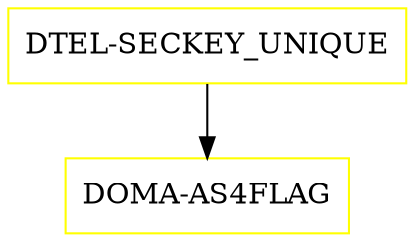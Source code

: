 digraph G {
  "DTEL-SECKEY_UNIQUE" [shape=box,color=yellow];
  "DOMA-AS4FLAG" [shape=box,color=yellow,URL="./DOMA_AS4FLAG.html"];
  "DTEL-SECKEY_UNIQUE" -> "DOMA-AS4FLAG";
}
